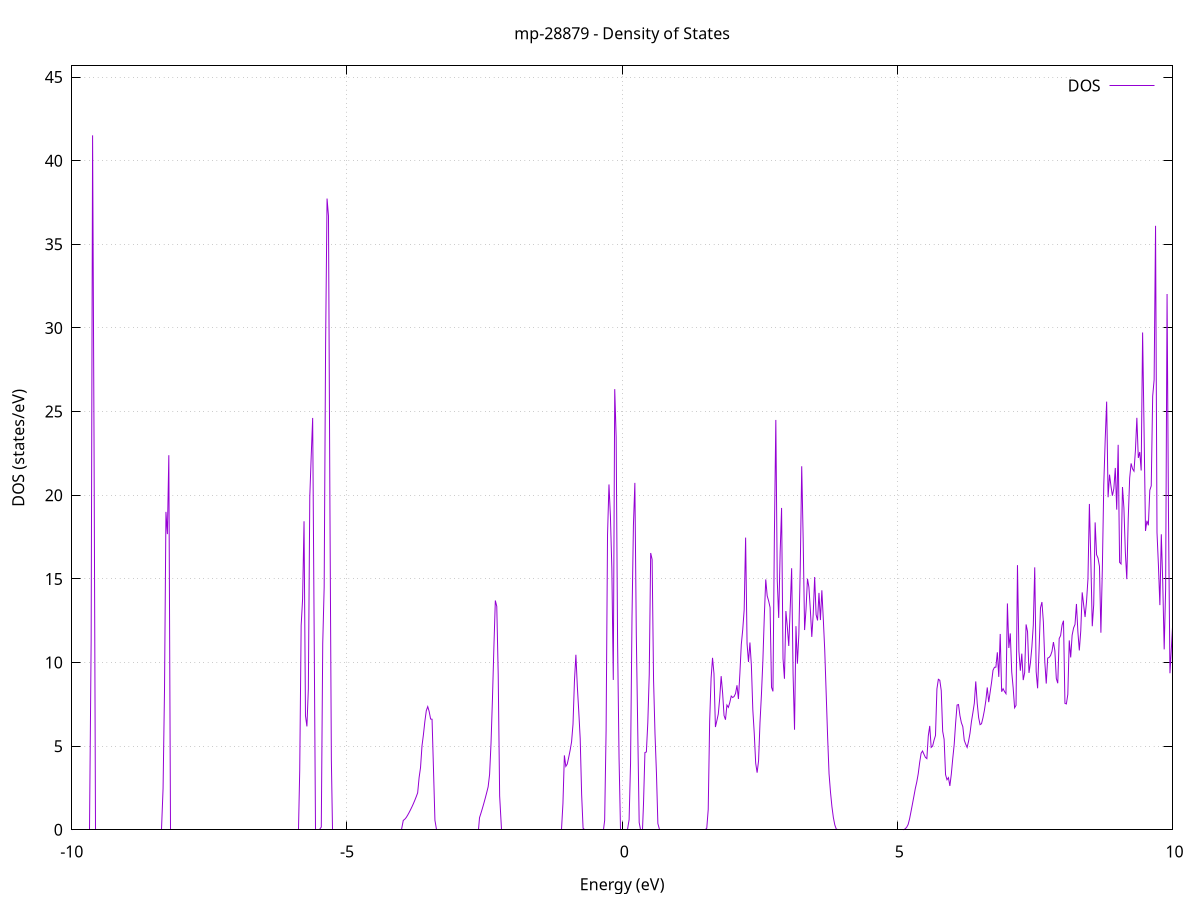 set title 'mp-28879 - Density of States'
set xlabel 'Energy (eV)'
set ylabel 'DOS (states/eV)'
set grid
set xrange [-10:10]
set yrange [0:45.670]
set xzeroaxis lt -1
set terminal png size 800,600
set output 'mp-28879_dos_gnuplot.png'
plot '-' using 1:2 with lines title 'DOS'
-38.528300 0.000000
-38.502100 0.000000
-38.476000 0.000000
-38.449900 0.000000
-38.423700 0.000000
-38.397600 0.000000
-38.371500 0.000000
-38.345300 0.000000
-38.319200 0.000000
-38.293000 0.000000
-38.266900 0.000000
-38.240800 0.000000
-38.214600 0.000000
-38.188500 0.000000
-38.162400 0.000000
-38.136200 0.000000
-38.110100 0.000000
-38.084000 0.000000
-38.057800 0.000000
-38.031700 0.000000
-38.005600 0.000000
-37.979400 0.000000
-37.953300 0.000000
-37.927100 0.000000
-37.901000 0.000000
-37.874900 0.000000
-37.848700 0.000000
-37.822600 0.000000
-37.796500 0.000000
-37.770300 0.000000
-37.744200 0.000000
-37.718100 0.000000
-37.691900 0.000000
-37.665800 0.000000
-37.639700 0.000000
-37.613500 0.000000
-37.587400 0.000000
-37.561200 0.000000
-37.535100 0.000000
-37.509000 0.000000
-37.482800 0.000000
-37.456700 0.000000
-37.430600 0.000000
-37.404400 0.000000
-37.378300 0.000000
-37.352200 0.000000
-37.326000 0.000000
-37.299900 0.000000
-37.273800 0.000000
-37.247600 0.000000
-37.221500 0.000000
-37.195300 0.000000
-37.169200 0.000000
-37.143100 0.000000
-37.116900 0.000000
-37.090800 0.000000
-37.064700 0.000000
-37.038500 0.000000
-37.012400 0.000000
-36.986300 0.000000
-36.960100 0.000000
-36.934000 0.000000
-36.907800 0.000000
-36.881700 0.000000
-36.855600 0.000000
-36.829400 0.000000
-36.803300 0.000000
-36.777200 0.000000
-36.751000 0.000000
-36.724900 0.000000
-36.698800 0.000000
-36.672600 0.000000
-36.646500 0.000000
-36.620400 0.000000
-36.594200 0.000000
-36.568100 0.000000
-36.541900 0.000000
-36.515800 0.000000
-36.489700 0.000000
-36.463500 0.000000
-36.437400 0.000000
-36.411300 0.000000
-36.385100 0.000000
-36.359000 0.000000
-36.332900 0.000000
-36.306700 0.000000
-36.280600 0.000000
-36.254500 0.000000
-36.228300 0.000000
-36.202200 0.000000
-36.176000 0.000000
-36.149900 0.000000
-36.123800 0.000000
-36.097600 0.000000
-36.071500 0.000000
-36.045400 0.000000
-36.019200 0.000000
-35.993100 0.000000
-35.967000 0.000000
-35.940800 0.000000
-35.914700 0.000000
-35.888600 0.000000
-35.862400 0.000000
-35.836300 0.000000
-35.810100 0.000000
-35.784000 0.000000
-35.757900 0.000000
-35.731700 0.000000
-35.705600 0.000000
-35.679500 0.000000
-35.653300 0.000000
-35.627200 0.000000
-35.601100 0.000000
-35.574900 0.000000
-35.548800 0.000000
-35.522700 0.000000
-35.496500 0.000000
-35.470400 0.000000
-35.444200 0.000000
-35.418100 0.000000
-35.392000 0.000000
-35.365800 0.000000
-35.339700 0.000000
-35.313600 0.000000
-35.287400 0.000000
-35.261300 0.000000
-35.235200 0.000000
-35.209000 0.000000
-35.182900 0.000000
-35.156800 0.000000
-35.130600 0.000000
-35.104500 0.000000
-35.078300 0.000000
-35.052200 0.000000
-35.026100 0.000000
-34.999900 0.000000
-34.973800 0.000000
-34.947700 0.000000
-34.921500 0.000000
-34.895400 0.000000
-34.869300 0.000000
-34.843100 0.000000
-34.817000 0.000000
-34.790900 0.000000
-34.764700 0.000000
-34.738600 0.000000
-34.712400 0.000000
-34.686300 0.000000
-34.660200 0.000000
-34.634000 0.000000
-34.607900 0.000000
-34.581800 0.000000
-34.555600 0.000000
-34.529500 0.000000
-34.503400 0.000000
-34.477200 0.000000
-34.451100 0.000000
-34.425000 0.000000
-34.398800 0.000000
-34.372700 0.000000
-34.346500 0.000000
-34.320400 0.000000
-34.294300 0.000000
-34.268100 0.000000
-34.242000 0.000000
-34.215900 0.000000
-34.189700 0.000000
-34.163600 0.000000
-34.137500 0.000000
-34.111300 0.000000
-34.085200 0.000000
-34.059100 0.000000
-34.032900 0.000000
-34.006800 0.000000
-33.980600 0.000000
-33.954500 0.000000
-33.928400 0.000000
-33.902200 0.000000
-33.876100 0.000000
-33.850000 0.000000
-33.823800 0.000000
-33.797700 0.000000
-33.771600 0.000000
-33.745400 0.000000
-33.719300 0.000000
-33.693200 0.000000
-33.667000 0.000000
-33.640900 0.000000
-33.614700 0.000000
-33.588600 0.000000
-33.562500 0.000000
-33.536300 0.000000
-33.510200 0.000000
-33.484100 0.000000
-33.457900 0.000000
-33.431800 0.000000
-33.405700 0.000000
-33.379500 0.000000
-33.353400 0.000000
-33.327300 0.000000
-33.301100 0.000000
-33.275000 0.000000
-33.248800 0.000000
-33.222700 0.000000
-33.196600 0.000000
-33.170400 0.000000
-33.144300 0.000000
-33.118200 0.000000
-33.092000 0.000000
-33.065900 0.000000
-33.039800 0.000000
-33.013600 0.000000
-32.987500 0.000000
-32.961300 0.000000
-32.935200 0.000000
-32.909100 0.000000
-32.882900 0.000000
-32.856800 0.000000
-32.830700 0.000000
-32.804500 0.000000
-32.778400 0.000000
-32.752300 0.000000
-32.726100 0.000000
-32.700000 0.000000
-32.673900 0.000000
-32.647700 0.000000
-32.621600 0.000000
-32.595400 0.000000
-32.569300 0.000000
-32.543200 0.000000
-32.517000 0.000000
-32.490900 0.000000
-32.464800 0.000000
-32.438600 0.000000
-32.412500 0.000000
-32.386400 0.000000
-32.360200 0.000000
-32.334100 0.000000
-32.308000 0.000000
-32.281800 0.000000
-32.255700 0.000000
-32.229500 0.000000
-32.203400 0.000000
-32.177300 0.000000
-32.151100 0.000000
-32.125000 0.000000
-32.098900 0.000000
-32.072700 0.000000
-32.046600 0.000000
-32.020500 0.000000
-31.994300 0.000000
-31.968200 0.000000
-31.942100 0.000000
-31.915900 0.000000
-31.889800 0.000000
-31.863600 0.000000
-31.837500 0.000000
-31.811400 0.000000
-31.785200 0.000000
-31.759100 0.000000
-31.733000 0.000000
-31.706800 0.000000
-31.680700 0.000000
-31.654600 0.000000
-31.628400 0.000000
-31.602300 0.000000
-31.576200 0.000000
-31.550000 0.000000
-31.523900 0.000000
-31.497700 0.000000
-31.471600 0.000000
-31.445500 0.000000
-31.419300 0.000000
-31.393200 0.000000
-31.367100 0.000000
-31.340900 0.000000
-31.314800 0.000000
-31.288700 0.000000
-31.262500 0.000000
-31.236400 0.000000
-31.210300 0.000000
-31.184100 0.000000
-31.158000 0.000000
-31.131800 0.000000
-31.105700 0.000000
-31.079600 0.000000
-31.053400 0.000000
-31.027300 0.000000
-31.001200 0.000000
-30.975000 0.000000
-30.948900 0.000000
-30.922800 0.000000
-30.896600 0.000000
-30.870500 0.000000
-30.844400 0.000000
-30.818200 0.000000
-30.792100 0.000000
-30.765900 0.000000
-30.739800 0.000000
-30.713700 0.000000
-30.687500 0.000000
-30.661400 0.000000
-30.635300 0.000000
-30.609100 0.000000
-30.583000 0.000000
-30.556900 0.000000
-30.530700 0.000000
-30.504600 0.000000
-30.478500 0.000000
-30.452300 0.000000
-30.426200 0.000000
-30.400000 0.000000
-30.373900 0.000000
-30.347800 0.000000
-30.321600 0.000000
-30.295500 0.000000
-30.269400 0.000000
-30.243200 0.000000
-30.217100 0.000000
-30.191000 0.000000
-30.164800 0.000000
-30.138700 0.000000
-30.112600 0.000000
-30.086400 0.000000
-30.060300 0.000000
-30.034100 0.000000
-30.008000 0.000000
-29.981900 0.000000
-29.955700 0.000000
-29.929600 0.000000
-29.903500 0.000000
-29.877300 0.000000
-29.851200 0.000000
-29.825100 0.000000
-29.798900 0.000000
-29.772800 0.000000
-29.746700 0.000000
-29.720500 0.000000
-29.694400 0.000000
-29.668200 0.000000
-29.642100 0.000000
-29.616000 0.000000
-29.589800 0.000000
-29.563700 0.000000
-29.537600 0.000000
-29.511400 0.000000
-29.485300 0.000000
-29.459200 0.000000
-29.433000 0.000000
-29.406900 0.000000
-29.380700 0.000000
-29.354600 0.000000
-29.328500 0.000000
-29.302300 0.000000
-29.276200 0.000000
-29.250100 0.000000
-29.223900 0.000000
-29.197800 0.000000
-29.171700 0.000000
-29.145500 0.000000
-29.119400 0.000000
-29.093300 0.000000
-29.067100 0.000000
-29.041000 0.000000
-29.014800 0.000000
-28.988700 0.000000
-28.962600 0.000000
-28.936400 0.000000
-28.910300 0.000000
-28.884200 0.000000
-28.858000 0.000000
-28.831900 0.000000
-28.805800 0.000000
-28.779600 0.000000
-28.753500 0.000000
-28.727400 0.000000
-28.701200 0.000000
-28.675100 0.000000
-28.648900 0.000000
-28.622800 0.000000
-28.596700 0.000000
-28.570500 0.000000
-28.544400 0.000000
-28.518300 0.000000
-28.492100 0.000000
-28.466000 0.000000
-28.439900 0.000000
-28.413700 0.000000
-28.387600 0.000000
-28.361500 0.000000
-28.335300 0.000000
-28.309200 0.000000
-28.283000 0.000000
-28.256900 0.000000
-28.230800 0.000000
-28.204600 0.000000
-28.178500 0.000000
-28.152400 0.000000
-28.126200 0.000000
-28.100100 0.000000
-28.074000 0.000000
-28.047800 0.000000
-28.021700 0.000000
-27.995600 0.000000
-27.969400 0.000000
-27.943300 0.000000
-27.917100 0.000000
-27.891000 0.000000
-27.864900 0.000000
-27.838700 0.000000
-27.812600 0.000000
-27.786500 0.000000
-27.760300 0.000000
-27.734200 0.000000
-27.708100 0.000000
-27.681900 0.000000
-27.655800 0.000000
-27.629700 0.000000
-27.603500 0.000000
-27.577400 0.000000
-27.551200 0.000000
-27.525100 0.000000
-27.499000 0.000000
-27.472800 0.000000
-27.446700 0.000000
-27.420600 0.000000
-27.394400 0.000000
-27.368300 0.000000
-27.342200 0.000000
-27.316000 0.000000
-27.289900 0.000000
-27.263800 0.000000
-27.237600 0.000000
-27.211500 0.000000
-27.185300 0.000000
-27.159200 0.000000
-27.133100 0.000000
-27.106900 0.000000
-27.080800 0.000000
-27.054700 0.000000
-27.028500 0.000000
-27.002400 0.000000
-26.976300 0.000000
-26.950100 0.000000
-26.924000 0.000000
-26.897900 0.000000
-26.871700 0.000000
-26.845600 0.000000
-26.819400 0.000000
-26.793300 0.000000
-26.767200 0.000000
-26.741000 0.000000
-26.714900 0.000000
-26.688800 0.000000
-26.662600 0.000000
-26.636500 0.000000
-26.610400 0.000000
-26.584200 0.000000
-26.558100 0.000000
-26.532000 0.000000
-26.505800 0.000000
-26.479700 0.000000
-26.453500 0.000000
-26.427400 0.000000
-26.401300 0.000000
-26.375100 0.000000
-26.349000 0.000000
-26.322900 0.000000
-26.296700 0.000000
-26.270600 0.000000
-26.244500 0.000000
-26.218300 0.000000
-26.192200 0.000000
-26.166100 0.000000
-26.139900 0.000000
-26.113800 0.000000
-26.087600 0.000000
-26.061500 0.000000
-26.035400 0.000000
-26.009200 0.000000
-25.983100 0.000000
-25.957000 0.000000
-25.930800 0.000000
-25.904700 0.000000
-25.878600 0.000000
-25.852400 0.000000
-25.826300 0.000000
-25.800200 0.000000
-25.774000 0.000000
-25.747900 0.000000
-25.721700 0.000000
-25.695600 0.000000
-25.669500 0.000000
-25.643300 0.000000
-25.617200 0.000000
-25.591100 0.000000
-25.564900 0.000000
-25.538800 0.000000
-25.512700 0.000000
-25.486500 0.000000
-25.460400 0.000000
-25.434200 0.000000
-25.408100 0.000000
-25.382000 0.000000
-25.355800 0.000000
-25.329700 0.000000
-25.303600 0.000000
-25.277400 0.000000
-25.251300 0.000000
-25.225200 0.000000
-25.199000 0.000000
-25.172900 0.000000
-25.146800 0.000000
-25.120600 0.000000
-25.094500 0.000000
-25.068300 0.000000
-25.042200 0.000000
-25.016100 0.000000
-24.989900 0.000000
-24.963800 0.000000
-24.937700 0.000000
-24.911500 0.000000
-24.885400 0.000000
-24.859300 0.000000
-24.833100 0.000000
-24.807000 0.000000
-24.780900 0.000000
-24.754700 0.000000
-24.728600 0.000000
-24.702400 0.000000
-24.676300 0.000000
-24.650200 0.000000
-24.624000 0.000000
-24.597900 0.000000
-24.571800 0.000000
-24.545600 0.000000
-24.519500 0.000000
-24.493400 0.000000
-24.467200 0.000000
-24.441100 0.000000
-24.415000 0.000000
-24.388800 0.000000
-24.362700 0.000000
-24.336500 0.000000
-24.310400 0.000000
-24.284300 0.000000
-24.258100 0.000000
-24.232000 0.000000
-24.205900 0.000000
-24.179700 0.000000
-24.153600 0.000000
-24.127500 0.000000
-24.101300 0.000000
-24.075200 0.000000
-24.049100 0.000000
-24.022900 0.000000
-23.996800 0.000000
-23.970600 0.000000
-23.944500 0.000000
-23.918400 0.000000
-23.892200 0.000000
-23.866100 0.000000
-23.840000 0.000000
-23.813800 0.000000
-23.787700 0.000000
-23.761600 0.000000
-23.735400 0.000000
-23.709300 0.000000
-23.683200 0.000000
-23.657000 0.000000
-23.630900 0.000000
-23.604700 0.000000
-23.578600 0.000000
-23.552500 0.000000
-23.526300 0.000000
-23.500200 0.000000
-23.474100 0.000000
-23.447900 0.000000
-23.421800 0.000000
-23.395700 0.000000
-23.369500 0.000000
-23.343400 0.000000
-23.317300 0.000000
-23.291100 0.000000
-23.265000 0.000000
-23.238800 0.000000
-23.212700 0.000000
-23.186600 0.000000
-23.160400 0.000000
-23.134300 0.000000
-23.108200 0.000000
-23.082000 0.000000
-23.055900 0.000000
-23.029800 0.000000
-23.003600 0.000000
-22.977500 0.000000
-22.951400 0.000000
-22.925200 0.000000
-22.899100 0.000000
-22.872900 0.000000
-22.846800 0.000000
-22.820700 0.000000
-22.794500 0.000000
-22.768400 0.000000
-22.742300 0.000000
-22.716100 0.000000
-22.690000 0.000000
-22.663900 0.000000
-22.637700 0.000000
-22.611600 0.000000
-22.585500 0.000000
-22.559300 0.000000
-22.533200 0.000000
-22.507000 0.000000
-22.480900 0.000000
-22.454800 0.000000
-22.428600 0.000000
-22.402500 0.000000
-22.376400 0.000000
-22.350200 0.000000
-22.324100 0.000000
-22.298000 0.000000
-22.271800 0.000000
-22.245700 0.000000
-22.219600 0.000000
-22.193400 0.000000
-22.167300 0.000000
-22.141100 0.000000
-22.115000 0.000000
-22.088900 0.000000
-22.062700 0.000000
-22.036600 0.000000
-22.010500 0.000000
-21.984300 0.000000
-21.958200 0.000000
-21.932100 0.000000
-21.905900 0.000000
-21.879800 0.000000
-21.853700 0.000000
-21.827500 0.000000
-21.801400 0.000000
-21.775200 0.000000
-21.749100 0.000000
-21.723000 0.000000
-21.696800 0.000000
-21.670700 0.000000
-21.644600 0.000000
-21.618400 0.000000
-21.592300 0.000000
-21.566200 0.000000
-21.540000 0.000000
-21.513900 0.000000
-21.487700 0.000000
-21.461600 0.000000
-21.435500 0.000000
-21.409300 0.000000
-21.383200 0.000000
-21.357100 0.000000
-21.330900 0.000000
-21.304800 0.000000
-21.278700 0.000000
-21.252500 0.000000
-21.226400 0.000000
-21.200300 0.000000
-21.174100 0.000000
-21.148000 0.000000
-21.121800 0.000000
-21.095700 0.000000
-21.069600 0.000000
-21.043400 0.000000
-21.017300 0.000000
-20.991200 0.000000
-20.965000 0.000000
-20.938900 0.000000
-20.912800 0.000000
-20.886600 0.000000
-20.860500 0.000000
-20.834400 0.000000
-20.808200 0.000000
-20.782100 0.000000
-20.755900 0.000000
-20.729800 0.000000
-20.703700 0.000000
-20.677500 0.000000
-20.651400 0.000000
-20.625300 0.000000
-20.599100 0.000000
-20.573000 0.000000
-20.546900 0.000000
-20.520700 0.000000
-20.494600 0.000000
-20.468500 0.000000
-20.442300 0.000000
-20.416200 0.000000
-20.390000 0.000000
-20.363900 0.000000
-20.337800 0.000000
-20.311600 0.000000
-20.285500 0.000000
-20.259400 0.000000
-20.233200 0.000000
-20.207100 0.000000
-20.181000 0.000000
-20.154800 0.000000
-20.128700 0.000000
-20.102600 0.000000
-20.076400 0.000000
-20.050300 0.000000
-20.024100 0.000000
-19.998000 0.000000
-19.971900 0.000000
-19.945700 0.000000
-19.919600 0.000000
-19.893500 0.000000
-19.867300 0.000000
-19.841200 0.000000
-19.815100 0.000000
-19.788900 0.000000
-19.762800 0.000000
-19.736700 0.000000
-19.710500 0.000000
-19.684400 0.000000
-19.658200 0.000000
-19.632100 0.000000
-19.606000 0.000000
-19.579800 0.000000
-19.553700 0.000000
-19.527600 0.000000
-19.501400 0.000000
-19.475300 0.000000
-19.449200 0.000000
-19.423000 0.000000
-19.396900 0.000000
-19.370800 0.000000
-19.344600 0.000000
-19.318500 0.000000
-19.292300 0.000000
-19.266200 0.000000
-19.240100 0.000000
-19.213900 0.000000
-19.187800 0.000000
-19.161700 0.000000
-19.135500 0.000000
-19.109400 0.000000
-19.083300 0.000000
-19.057100 0.000000
-19.031000 0.000000
-19.004900 0.000000
-18.978700 0.000000
-18.952600 0.000000
-18.926400 0.000000
-18.900300 0.000000
-18.874200 0.000000
-18.848000 0.000000
-18.821900 0.000000
-18.795800 0.000000
-18.769600 0.000000
-18.743500 0.000000
-18.717400 0.000000
-18.691200 0.000000
-18.665100 0.000000
-18.639000 0.000000
-18.612800 0.000000
-18.586700 0.000000
-18.560500 0.000000
-18.534400 0.000000
-18.508300 0.000000
-18.482100 0.000000
-18.456000 0.000000
-18.429900 0.000000
-18.403700 0.000000
-18.377600 0.000000
-18.351500 0.000000
-18.325300 0.000000
-18.299200 0.000000
-18.273100 0.000000
-18.246900 0.000000
-18.220800 0.000000
-18.194600 0.000000
-18.168500 0.000000
-18.142400 0.000000
-18.116200 0.000000
-18.090100 0.000000
-18.064000 0.000000
-18.037800 0.000000
-18.011700 0.000000
-17.985600 0.000000
-17.959400 0.000000
-17.933300 0.000000
-17.907100 0.000000
-17.881000 0.000000
-17.854900 0.000000
-17.828700 0.000000
-17.802600 0.000000
-17.776500 0.000000
-17.750300 0.000000
-17.724200 0.000000
-17.698100 0.000000
-17.671900 0.000000
-17.645800 0.000000
-17.619700 0.000000
-17.593500 0.000000
-17.567400 0.000000
-17.541200 0.000000
-17.515100 0.000000
-17.489000 0.000000
-17.462800 0.000000
-17.436700 0.000000
-17.410600 0.000000
-17.384400 0.000000
-17.358300 0.000000
-17.332200 0.000000
-17.306000 0.000000
-17.279900 30.138900
-17.253800 194.222600
-17.227600 642.977800
-17.201500 228.436500
-17.175300 95.467400
-17.149200 0.000000
-17.123100 0.000000
-17.096900 0.000000
-17.070800 0.000000
-17.044700 0.000000
-17.018500 0.000000
-16.992400 0.000000
-16.966300 143.777600
-16.940100 427.005500
-16.914000 0.000000
-16.887900 0.000000
-16.861700 0.000000
-16.835600 0.000000
-16.809400 0.000000
-16.783300 0.000000
-16.757200 0.000000
-16.731000 0.000000
-16.704900 0.000000
-16.678800 0.000000
-16.652600 0.000000
-16.626500 0.000000
-16.600400 0.000000
-16.574200 0.000000
-16.548100 0.000000
-16.522000 0.000000
-16.495800 0.000000
-16.469700 0.000000
-16.443500 0.000000
-16.417400 0.000000
-16.391300 0.000000
-16.365100 0.000000
-16.339000 0.000000
-16.312900 0.000000
-16.286700 0.000000
-16.260600 0.000000
-16.234500 0.000000
-16.208300 0.000000
-16.182200 0.000000
-16.156100 0.000000
-16.129900 0.000000
-16.103800 0.000000
-16.077600 0.000000
-16.051500 0.000000
-16.025400 0.000000
-15.999200 0.000000
-15.973100 0.000000
-15.947000 0.000000
-15.920800 0.000000
-15.894700 0.000000
-15.868600 0.000000
-15.842400 0.000000
-15.816300 0.000000
-15.790200 0.000000
-15.764000 0.000000
-15.737900 0.000000
-15.711700 0.000000
-15.685600 0.000000
-15.659500 0.000000
-15.633300 0.000000
-15.607200 0.000000
-15.581100 0.000000
-15.554900 0.000000
-15.528800 0.000000
-15.502700 0.000000
-15.476500 0.000000
-15.450400 0.000000
-15.424300 0.000000
-15.398100 0.000000
-15.372000 0.000000
-15.345800 0.000000
-15.319700 0.000000
-15.293600 0.000000
-15.267400 0.000000
-15.241300 0.000000
-15.215200 0.000000
-15.189000 0.000000
-15.162900 0.000000
-15.136800 0.000000
-15.110600 0.000000
-15.084500 0.000000
-15.058400 0.000000
-15.032200 0.000000
-15.006100 0.000000
-14.979900 0.000000
-14.953800 0.000000
-14.927700 0.000000
-14.901500 0.000000
-14.875400 0.000000
-14.849300 0.000000
-14.823100 0.000000
-14.797000 0.000000
-14.770900 0.000000
-14.744700 0.000000
-14.718600 0.000000
-14.692500 0.000000
-14.666300 0.000000
-14.640200 0.000000
-14.614000 0.000000
-14.587900 0.000000
-14.561800 0.000000
-14.535600 0.000000
-14.509500 0.000000
-14.483400 0.000000
-14.457200 0.000000
-14.431100 0.000000
-14.405000 0.000000
-14.378800 0.000000
-14.352700 0.000000
-14.326600 0.000000
-14.300400 0.000000
-14.274300 0.000000
-14.248100 0.000000
-14.222000 0.000000
-14.195900 0.000000
-14.169700 0.000000
-14.143600 0.000000
-14.117500 0.000000
-14.091300 0.000000
-14.065200 0.000000
-14.039100 0.000000
-14.012900 0.000000
-13.986800 0.000000
-13.960600 0.000000
-13.934500 0.000000
-13.908400 0.000000
-13.882200 0.000000
-13.856100 0.000000
-13.830000 0.000000
-13.803800 0.000000
-13.777700 0.000000
-13.751600 0.000000
-13.725400 0.000000
-13.699300 0.000000
-13.673200 0.000000
-13.647000 0.000000
-13.620900 0.000000
-13.594700 0.000000
-13.568600 0.000000
-13.542500 0.000000
-13.516300 0.000000
-13.490200 0.000000
-13.464100 0.000000
-13.437900 0.000000
-13.411800 0.000000
-13.385700 0.000000
-13.359500 0.000000
-13.333400 0.000000
-13.307300 0.000000
-13.281100 0.000000
-13.255000 0.000000
-13.228800 0.000000
-13.202700 0.000000
-13.176600 0.000000
-13.150400 0.000000
-13.124300 0.000000
-13.098200 0.000000
-13.072000 0.000000
-13.045900 0.000000
-13.019800 0.000000
-12.993600 0.000000
-12.967500 0.000000
-12.941400 0.000000
-12.915200 0.000000
-12.889100 0.000000
-12.862900 0.000000
-12.836800 0.000000
-12.810700 0.000000
-12.784500 0.000000
-12.758400 0.000000
-12.732300 0.000000
-12.706100 0.000000
-12.680000 0.000000
-12.653900 0.000000
-12.627700 0.000000
-12.601600 0.000000
-12.575500 0.000000
-12.549300 0.000000
-12.523200 0.000000
-12.497000 0.000000
-12.470900 0.000000
-12.444800 0.000000
-12.418600 0.000000
-12.392500 0.000000
-12.366400 0.000000
-12.340200 0.000000
-12.314100 0.000000
-12.288000 0.000000
-12.261800 0.000000
-12.235700 0.000000
-12.209600 0.000000
-12.183400 0.000000
-12.157300 0.000000
-12.131100 0.000000
-12.105000 0.000000
-12.078900 0.000000
-12.052700 0.000000
-12.026600 0.000000
-12.000500 0.000000
-11.974300 0.000000
-11.948200 0.000000
-11.922100 0.000000
-11.895900 0.000000
-11.869800 0.000000
-11.843700 0.000000
-11.817500 0.000000
-11.791400 0.000000
-11.765200 0.000000
-11.739100 0.000000
-11.713000 0.000000
-11.686800 0.000000
-11.660700 0.000000
-11.634600 0.000000
-11.608400 0.000000
-11.582300 0.000000
-11.556200 0.000000
-11.530000 0.000000
-11.503900 0.000000
-11.477800 0.000000
-11.451600 0.000000
-11.425500 0.000000
-11.399300 0.000000
-11.373200 0.000000
-11.347100 0.000000
-11.320900 0.000000
-11.294800 0.000000
-11.268700 0.000000
-11.242500 0.000000
-11.216400 0.000000
-11.190300 0.000000
-11.164100 0.000000
-11.138000 0.000000
-11.111900 0.000000
-11.085700 0.000000
-11.059600 0.000000
-11.033400 0.000000
-11.007300 0.000000
-10.981200 0.000000
-10.955000 0.000000
-10.928900 0.000000
-10.902800 0.000000
-10.876600 0.000000
-10.850500 0.000000
-10.824400 0.000000
-10.798200 0.000000
-10.772100 0.000000
-10.746000 0.000000
-10.719800 0.000000
-10.693700 0.000000
-10.667500 0.000000
-10.641400 0.000000
-10.615300 0.000000
-10.589100 0.000000
-10.563000 0.000000
-10.536900 0.000000
-10.510700 0.000000
-10.484600 0.000000
-10.458500 0.000000
-10.432300 0.000000
-10.406200 0.000000
-10.380000 0.000000
-10.353900 0.000000
-10.327800 0.000000
-10.301600 0.000000
-10.275500 0.000000
-10.249400 0.000000
-10.223200 0.000000
-10.197100 0.000000
-10.171000 0.000000
-10.144800 0.000000
-10.118700 0.000000
-10.092600 0.000000
-10.066400 0.000000
-10.040300 0.000000
-10.014100 0.000000
-9.988000 0.000000
-9.961900 0.000000
-9.935700 0.000000
-9.909600 0.000000
-9.883500 0.000000
-9.857300 0.000000
-9.831200 0.000000
-9.805100 0.000000
-9.778900 0.000000
-9.752800 0.000000
-9.726700 0.000000
-9.700500 0.000000
-9.674400 0.000000
-9.648200 11.306900
-9.622100 41.518600
-9.596000 23.354600
-9.569800 0.000000
-9.543700 0.000000
-9.517600 0.000000
-9.491400 0.000000
-9.465300 0.000000
-9.439200 0.000000
-9.413000 0.000000
-9.386900 0.000000
-9.360800 0.000000
-9.334600 0.000000
-9.308500 0.000000
-9.282300 0.000000
-9.256200 0.000000
-9.230100 0.000000
-9.203900 0.000000
-9.177800 0.000000
-9.151700 0.000000
-9.125500 0.000000
-9.099400 0.000000
-9.073300 0.000000
-9.047100 0.000000
-9.021000 0.000000
-8.994900 0.000000
-8.968700 0.000000
-8.942600 0.000000
-8.916400 0.000000
-8.890300 0.000000
-8.864200 0.000000
-8.838000 0.000000
-8.811900 0.000000
-8.785800 0.000000
-8.759600 0.000000
-8.733500 0.000000
-8.707400 0.000000
-8.681200 0.000000
-8.655100 0.000000
-8.629000 0.000000
-8.602800 0.000000
-8.576700 0.000000
-8.550500 0.000000
-8.524400 0.000000
-8.498300 0.000000
-8.472100 0.000000
-8.446000 0.000000
-8.419900 0.000000
-8.393700 0.000000
-8.367600 0.000000
-8.341500 2.462700
-8.315300 8.390500
-8.289200 19.004600
-8.263100 17.677500
-8.236900 22.393900
-8.210800 0.000000
-8.184600 0.000000
-8.158500 0.000000
-8.132400 0.000000
-8.106200 0.000000
-8.080100 0.000000
-8.054000 0.000000
-8.027800 0.000000
-8.001700 0.000000
-7.975600 0.000000
-7.949400 0.000000
-7.923300 0.000000
-7.897200 0.000000
-7.871000 0.000000
-7.844900 0.000000
-7.818700 0.000000
-7.792600 0.000000
-7.766500 0.000000
-7.740300 0.000000
-7.714200 0.000000
-7.688100 0.000000
-7.661900 0.000000
-7.635800 0.000000
-7.609700 0.000000
-7.583500 0.000000
-7.557400 0.000000
-7.531300 0.000000
-7.505100 0.000000
-7.479000 0.000000
-7.452800 0.000000
-7.426700 0.000000
-7.400600 0.000000
-7.374400 0.000000
-7.348300 0.000000
-7.322200 0.000000
-7.296000 0.000000
-7.269900 0.000000
-7.243800 0.000000
-7.217600 0.000000
-7.191500 0.000000
-7.165400 0.000000
-7.139200 0.000000
-7.113100 0.000000
-7.086900 0.000000
-7.060800 0.000000
-7.034700 0.000000
-7.008500 0.000000
-6.982400 0.000000
-6.956300 0.000000
-6.930100 0.000000
-6.904000 0.000000
-6.877900 0.000000
-6.851700 0.000000
-6.825600 0.000000
-6.799500 0.000000
-6.773300 0.000000
-6.747200 0.000000
-6.721000 0.000000
-6.694900 0.000000
-6.668800 0.000000
-6.642600 0.000000
-6.616500 0.000000
-6.590400 0.000000
-6.564200 0.000000
-6.538100 0.000000
-6.512000 0.000000
-6.485800 0.000000
-6.459700 0.000000
-6.433500 0.000000
-6.407400 0.000000
-6.381300 0.000000
-6.355100 0.000000
-6.329000 0.000000
-6.302900 0.000000
-6.276700 0.000000
-6.250600 0.000000
-6.224500 0.000000
-6.198300 0.000000
-6.172200 0.000000
-6.146100 0.000000
-6.119900 0.000000
-6.093800 0.000000
-6.067600 0.000000
-6.041500 0.000000
-6.015400 0.000000
-5.989200 0.000000
-5.963100 0.000000
-5.937000 0.000000
-5.910800 0.000000
-5.884700 0.000000
-5.858600 3.539800
-5.832400 12.219300
-5.806300 13.785000
-5.780200 18.442300
-5.754000 6.819600
-5.727900 6.180000
-5.701700 8.422100
-5.675600 19.909600
-5.649500 22.357100
-5.623300 24.621100
-5.597200 12.269900
-5.571100 0.000000
-5.544900 0.000000
-5.518800 0.000000
-5.492700 0.000000
-5.466500 0.164800
-5.440400 11.136400
-5.414300 14.503900
-5.388100 29.063400
-5.362000 37.738400
-5.335800 36.693900
-5.309700 19.384000
-5.283600 4.178500
-5.257400 0.000000
-5.231300 0.000000
-5.205200 0.000000
-5.179000 0.000000
-5.152900 0.000000
-5.126800 0.000000
-5.100600 0.000000
-5.074500 0.000000
-5.048400 0.000000
-5.022200 0.000000
-4.996100 0.000000
-4.969900 0.000000
-4.943800 0.000000
-4.917700 0.000000
-4.891500 0.000000
-4.865400 0.000000
-4.839300 0.000000
-4.813100 0.000000
-4.787000 0.000000
-4.760900 0.000000
-4.734700 0.000000
-4.708600 0.000000
-4.682500 0.000000
-4.656300 0.000000
-4.630200 0.000000
-4.604000 0.000000
-4.577900 0.000000
-4.551800 0.000000
-4.525600 0.000000
-4.499500 0.000000
-4.473400 0.000000
-4.447200 0.000000
-4.421100 0.000000
-4.395000 0.000000
-4.368800 0.000000
-4.342700 0.000000
-4.316600 0.000000
-4.290400 0.000000
-4.264300 0.000000
-4.238100 0.000000
-4.212000 0.000000
-4.185900 0.000000
-4.159700 0.000000
-4.133600 0.000000
-4.107500 0.000000
-4.081300 0.000000
-4.055200 0.000000
-4.029100 0.000000
-4.002900 0.000000
-3.976800 0.561000
-3.950700 0.626400
-3.924500 0.728600
-3.898400 0.866600
-3.872200 1.022800
-3.846100 1.189900
-3.820000 1.367900
-3.793800 1.556800
-3.767700 1.759400
-3.741600 1.977800
-3.715400 2.212000
-3.689300 3.119100
-3.663200 3.723900
-3.637000 5.012400
-3.610900 5.683700
-3.584800 6.472100
-3.558600 7.122100
-3.532500 7.363000
-3.506300 7.069000
-3.480200 6.622500
-3.454100 6.609300
-3.427900 3.619100
-3.401800 0.571700
-3.375700 0.000000
-3.349500 0.000000
-3.323400 0.000000
-3.297300 0.000000
-3.271100 0.000000
-3.245000 0.000000
-3.218900 0.000000
-3.192700 0.000000
-3.166600 0.000000
-3.140400 0.000000
-3.114300 0.000000
-3.088200 0.000000
-3.062000 0.000000
-3.035900 0.000000
-3.009800 0.000000
-2.983600 0.000000
-2.957500 0.000000
-2.931400 0.000000
-2.905200 0.000000
-2.879100 0.000000
-2.853000 0.000000
-2.826800 0.000000
-2.800700 0.000000
-2.774500 0.000000
-2.748400 0.000000
-2.722300 0.000000
-2.696100 0.000000
-2.670000 0.000000
-2.643900 0.000000
-2.617700 0.000000
-2.591600 0.721600
-2.565500 0.991900
-2.539300 1.277200
-2.513200 1.577500
-2.487000 1.892900
-2.460900 2.223200
-2.434800 2.568600
-2.408600 3.307600
-2.382500 5.175400
-2.356400 7.829000
-2.330200 10.928400
-2.304100 13.707000
-2.278000 13.355700
-2.251800 9.256100
-2.225700 2.018000
-2.199600 0.000000
-2.173400 0.000000
-2.147300 0.000000
-2.121100 0.000000
-2.095000 0.000000
-2.068900 0.000000
-2.042700 0.000000
-2.016600 0.000000
-1.990500 0.000000
-1.964300 0.000000
-1.938200 0.000000
-1.912100 0.000000
-1.885900 0.000000
-1.859800 0.000000
-1.833700 0.000000
-1.807500 0.000000
-1.781400 0.000000
-1.755200 0.000000
-1.729100 0.000000
-1.703000 0.000000
-1.676800 0.000000
-1.650700 0.000000
-1.624600 0.000000
-1.598400 0.000000
-1.572300 0.000000
-1.546200 0.000000
-1.520000 0.000000
-1.493900 0.000000
-1.467800 0.000000
-1.441600 0.000000
-1.415500 0.000000
-1.389300 0.000000
-1.363200 0.000000
-1.337100 0.000000
-1.310900 0.000000
-1.284800 0.000000
-1.258700 0.000000
-1.232500 0.000000
-1.206400 0.000000
-1.180300 0.000000
-1.154100 0.000000
-1.128000 0.000000
-1.101900 0.000000
-1.075700 1.572900
-1.049600 4.448300
-1.023400 3.789400
-0.997300 3.930100
-0.971200 4.323400
-0.945000 4.756300
-0.918900 5.259000
-0.892800 6.311900
-0.866600 8.901500
-0.840500 10.464300
-0.814400 8.576200
-0.788200 7.067700
-0.762100 5.439700
-0.736000 2.106600
-0.709800 0.088300
-0.683700 0.000000
-0.657500 0.000000
-0.631400 0.000000
-0.605300 0.000000
-0.579100 0.000000
-0.553000 0.000000
-0.526900 0.000000
-0.500700 0.000000
-0.474600 0.000000
-0.448500 0.000000
-0.422300 0.000000
-0.396200 0.000000
-0.370100 0.000000
-0.343900 0.000000
-0.317800 0.554200
-0.291600 5.918400
-0.265500 17.639000
-0.239400 20.645200
-0.213200 18.761500
-0.187100 15.619900
-0.161000 8.957500
-0.134800 26.345000
-0.108700 23.471300
-0.082600 11.145300
-0.056400 4.319300
-0.030300 0.000000
-0.004200 0.000000
0.022000 0.000000
0.048100 0.000000
0.074300 0.000000
0.100400 0.000000
0.126500 0.602400
0.152700 3.971000
0.178800 12.632500
0.204900 18.207000
0.231100 20.738100
0.257200 11.679700
0.283300 5.968100
0.309500 0.433900
0.335600 0.000000
0.361700 0.000000
0.387900 1.527400
0.414000 4.619000
0.440200 4.651300
0.466300 6.408100
0.492400 9.273300
0.518600 16.547400
0.544700 16.161800
0.570800 8.963600
0.597000 5.734600
0.623100 3.407700
0.649200 0.373300
0.675400 0.000000
0.701500 0.000000
0.727600 0.000000
0.753800 0.000000
0.779900 0.000000
0.806100 0.000000
0.832200 0.000000
0.858300 0.000000
0.884500 0.000000
0.910600 0.000000
0.936700 0.000000
0.962900 0.000000
0.989000 0.000000
1.015100 0.000000
1.041300 0.000000
1.067400 0.000000
1.093600 0.000000
1.119700 0.000000
1.145800 0.000000
1.172000 0.000000
1.198100 0.000000
1.224200 0.000000
1.250400 0.000000
1.276500 0.000000
1.302600 0.000000
1.328800 0.000000
1.354900 0.000000
1.381000 0.000000
1.407200 0.000000
1.433300 0.000000
1.459500 0.000000
1.485600 0.000000
1.511700 0.000000
1.537900 0.101400
1.564000 1.217300
1.590100 6.489400
1.616300 9.050500
1.642400 10.280300
1.668500 9.335600
1.694700 6.142700
1.720800 6.517800
1.746900 6.920400
1.773100 7.875800
1.799200 9.185400
1.825400 8.182000
1.851500 6.831900
1.877600 6.579700
1.903800 7.456600
1.929900 7.318500
1.956000 7.608300
1.982200 7.994600
2.008300 7.908000
2.034400 7.966400
2.060600 8.148700
2.086700 8.638800
2.112800 7.818800
2.139000 9.325500
2.165100 11.081600
2.191300 11.970500
2.217400 13.161100
2.243500 17.468900
2.269700 11.135800
2.295800 10.031100
2.321900 11.195700
2.348100 9.828300
2.374200 7.186700
2.400300 5.765900
2.426500 3.981200
2.452600 3.413900
2.478700 4.126800
2.504900 6.408900
2.531000 8.084900
2.557200 10.115000
2.583300 12.774300
2.609400 14.966500
2.635600 13.982600
2.661700 13.682700
2.687800 13.290400
2.714000 8.517800
2.740100 8.274500
2.766200 17.577900
2.792400 24.502800
2.818500 14.902800
2.844600 12.666900
2.870800 16.574100
2.896900 19.242600
2.923100 10.235700
2.949200 9.026800
2.975300 13.079000
3.001500 12.135700
3.027600 10.989000
3.053700 13.264200
3.079900 15.636100
3.106000 9.316100
3.132100 5.983200
3.158300 12.175500
3.184400 9.931100
3.210500 11.679000
3.236700 15.705600
3.262800 21.732300
3.289000 17.417400
3.315100 11.942500
3.341200 13.176700
3.367400 15.011800
3.393500 14.502600
3.419600 13.153500
3.445800 11.531800
3.471900 12.896000
3.498000 15.110700
3.524200 12.861800
3.550300 12.514500
3.576400 14.161500
3.602600 12.537300
3.628700 14.318600
3.654900 12.607800
3.681000 10.747300
3.707100 8.175800
3.733300 5.575300
3.759400 3.352500
3.785500 2.257500
3.811700 1.384500
3.837800 0.733600
3.863900 0.292300
3.890100 0.048200
3.916200 0.000000
3.942300 0.000000
3.968500 0.000000
3.994600 0.000000
4.020800 0.000000
4.046900 0.000000
4.073000 0.000000
4.099200 0.000000
4.125300 0.000000
4.151400 0.000000
4.177600 0.000000
4.203700 0.000000
4.229800 0.000000
4.256000 0.000000
4.282100 0.000000
4.308200 0.000000
4.334400 0.000000
4.360500 0.000000
4.386700 0.000000
4.412800 0.000000
4.438900 0.000000
4.465100 0.000000
4.491200 0.000000
4.517300 0.000000
4.543500 0.000000
4.569600 0.000000
4.595700 0.000000
4.621900 0.000000
4.648000 0.000000
4.674100 0.000000
4.700300 0.000000
4.726400 0.000000
4.752600 0.000000
4.778700 0.000000
4.804800 0.000000
4.831000 0.000000
4.857100 0.000000
4.883200 0.000000
4.909400 0.000000
4.935500 0.000000
4.961600 0.000000
4.987800 0.000000
5.013900 0.000000
5.040100 0.000000
5.066200 0.000000
5.092300 0.000000
5.118500 0.010000
5.144600 0.060800
5.170700 0.154500
5.196900 0.321000
5.223000 0.656300
5.249100 1.097000
5.275300 1.547200
5.301400 2.006800
5.327500 2.475800
5.353700 2.861400
5.379800 3.346900
5.406000 4.020700
5.432100 4.572400
5.458200 4.709200
5.484400 4.511300
5.510500 4.325000
5.536600 4.254200
5.562800 5.615100
5.588900 6.209600
5.615000 4.924900
5.641200 5.004300
5.667300 5.356000
5.693400 5.636200
5.719600 8.422500
5.745700 8.997000
5.771900 8.940900
5.798000 8.323800
5.824100 5.888300
5.850300 5.410100
5.876400 3.296200
5.902500 2.990900
5.928700 3.116700
5.954800 2.619700
5.980900 3.323600
6.007100 4.256800
6.033200 5.093000
6.059300 6.379400
6.085500 7.457000
6.111600 7.487300
6.137800 6.823100
6.163900 6.401000
6.190000 6.165800
6.216200 5.355400
6.242300 5.117200
6.268400 4.923500
6.294600 5.294300
6.320700 5.771300
6.346800 6.467900
6.373000 6.998000
6.399100 7.564800
6.425200 8.867600
6.451400 7.569700
6.477500 6.707000
6.503700 6.284200
6.529800 6.339400
6.555900 6.693600
6.582100 7.138800
6.608200 7.716300
6.634300 8.509000
6.660500 7.631200
6.686600 8.224900
6.712700 8.822100
6.738900 9.542000
6.765000 9.713200
6.791100 9.722300
6.817300 10.609300
6.843400 9.140900
6.869600 11.707100
6.895700 8.254600
6.921800 8.433100
6.948000 8.261700
6.974100 8.134900
7.000200 13.531200
7.026400 10.867500
7.052500 11.740100
7.078600 9.433400
7.104800 8.489100
7.130900 7.292600
7.157000 7.439200
7.183200 15.820700
7.209300 10.673100
7.235500 9.509300
7.261600 10.529200
7.287700 8.948600
7.313900 9.393000
7.340000 12.275400
7.366100 11.843800
7.392300 9.376800
7.418400 9.982100
7.444500 10.915200
7.470700 12.229400
7.496800 15.689100
7.522900 9.452000
7.549100 8.456700
7.575200 10.716700
7.601400 13.270200
7.627500 13.615300
7.653600 12.426200
7.679800 10.040700
7.705900 8.741900
7.732000 10.261400
7.758200 10.304900
7.784300 10.415700
7.810400 10.668900
7.836600 11.222900
7.862700 10.699600
7.888800 9.043200
7.915000 8.759900
7.941100 11.431100
7.967300 11.613300
7.993400 12.237500
8.019500 12.499600
8.045700 7.555600
8.071800 7.523900
8.097900 8.095100
8.124100 11.322400
8.150200 10.304800
8.176300 11.632100
8.202500 12.064100
8.228600 12.276200
8.254700 13.498500
8.280900 11.831600
8.307000 10.722300
8.333200 11.892500
8.359300 14.193300
8.385400 13.454100
8.411600 12.719600
8.437700 13.639200
8.463800 14.986600
8.490000 19.481700
8.516100 16.128000
8.542200 12.168400
8.568400 13.453100
8.594500 18.374600
8.620700 16.443900
8.646800 16.238000
8.672900 15.749900
8.699100 11.779900
8.725200 15.585500
8.751300 20.617500
8.777500 23.358100
8.803600 25.597900
8.829700 19.880900
8.855900 21.232800
8.882000 20.546200
8.908100 19.970800
8.934300 20.397000
8.960400 21.633100
8.986600 19.137900
9.012700 23.015500
9.038800 15.988700
9.065000 15.895100
9.091100 20.492500
9.117200 19.243700
9.143400 16.580700
9.169500 14.983900
9.195600 18.595700
9.221800 21.030500
9.247900 21.903400
9.274000 21.577400
9.300200 21.439500
9.326300 22.678600
9.352500 24.630500
9.378600 22.231500
9.404700 22.584400
9.430900 21.479000
9.457000 29.732000
9.483100 23.948700
9.509300 17.866000
9.535400 18.475700
9.561500 18.202100
9.587700 20.302800
9.613800 20.561800
9.639900 25.921400
9.666100 26.896600
9.692200 36.107300
9.718400 17.773900
9.744500 15.804100
9.770600 13.432600
9.796800 17.667500
9.822900 14.755300
9.849000 10.783900
9.875200 14.402100
9.901300 32.030000
9.927400 18.673100
9.953600 9.357400
9.979700 10.851300
10.005800 12.452600
10.032000 14.984700
10.058100 18.840000
10.084300 17.890600
10.110400 14.946200
10.136500 14.231400
10.162700 8.296100
10.188800 7.383900
10.214900 7.383800
10.241100 8.192300
10.267200 8.940000
10.293300 9.578100
10.319500 10.553400
10.345600 12.058100
10.371700 16.347000
10.397900 14.610500
10.424000 12.552300
10.450200 11.203400
10.476300 10.306400
10.502400 10.340500
10.528600 11.252800
10.554700 12.593400
10.580800 13.174600
10.607000 12.815400
10.633100 11.837600
10.659200 12.401000
10.685400 10.459600
10.711500 9.486100
10.737600 8.826800
10.763800 6.745000
10.789900 6.152800
10.816100 8.244400
10.842200 13.669200
10.868300 14.657300
10.894500 14.542000
10.920600 7.984300
10.946700 6.866000
10.972900 7.525800
10.999000 10.812400
11.025100 11.623300
11.051300 10.990300
11.077400 8.853600
11.103500 7.123300
11.129700 5.536000
11.155800 2.904800
11.182000 1.976000
11.208100 1.465400
11.234200 1.077000
11.260400 0.718300
11.286500 0.389100
11.312600 0.144800
11.338800 0.039400
11.364900 0.000300
11.391000 0.000000
11.417200 0.000000
11.443300 0.000000
11.469400 0.000000
11.495600 0.000000
11.521700 0.000000
11.547900 0.000000
11.574000 0.000000
11.600100 0.000000
11.626300 0.000000
11.652400 0.000000
11.678500 0.000000
11.704700 0.000000
11.730800 0.000000
11.756900 0.000000
11.783100 0.000000
11.809200 0.000000
11.835300 0.000000
11.861500 0.000000
11.887600 0.000000
11.913800 0.000000
11.939900 0.000000
11.966000 0.000000
11.992200 0.000000
12.018300 0.000000
12.044400 0.000000
12.070600 0.000000
12.096700 0.000000
12.122800 0.000000
12.149000 0.000000
12.175100 0.000000
12.201200 0.000000
12.227400 0.000000
12.253500 0.000000
12.279700 0.000000
12.305800 0.000000
12.331900 0.000000
12.358100 0.000000
12.384200 0.000000
12.410300 0.000000
12.436500 0.000000
12.462600 0.000000
12.488700 0.000000
12.514900 0.000000
12.541000 0.000000
12.567200 0.000000
12.593300 0.000000
12.619400 0.000000
12.645600 0.000000
12.671700 0.000000
12.697800 0.000000
12.724000 0.000000
12.750100 0.000000
12.776200 0.000000
12.802400 0.000000
12.828500 0.000000
12.854600 0.000000
12.880800 0.000000
12.906900 0.000000
12.933100 0.000000
12.959200 0.000000
12.985300 0.000000
13.011500 0.000000
13.037600 0.000000
13.063700 0.000000
13.089900 0.000000
13.116000 0.000000
13.142100 0.000000
13.168300 0.000000
13.194400 0.000000
13.220500 0.000000
13.246700 0.000000
13.272800 0.000000
13.299000 0.000000
13.325100 0.000000
13.351200 0.000000
13.377400 0.000000
13.403500 0.000000
13.429600 0.000000
13.455800 0.000000
13.481900 0.000000
13.508000 0.000000
13.534200 0.000000
13.560300 0.000000
13.586400 0.000000
13.612600 0.000000
13.638700 0.000000
13.664900 0.000000
13.691000 0.000000
13.717100 0.000000
13.743300 0.000000
e
